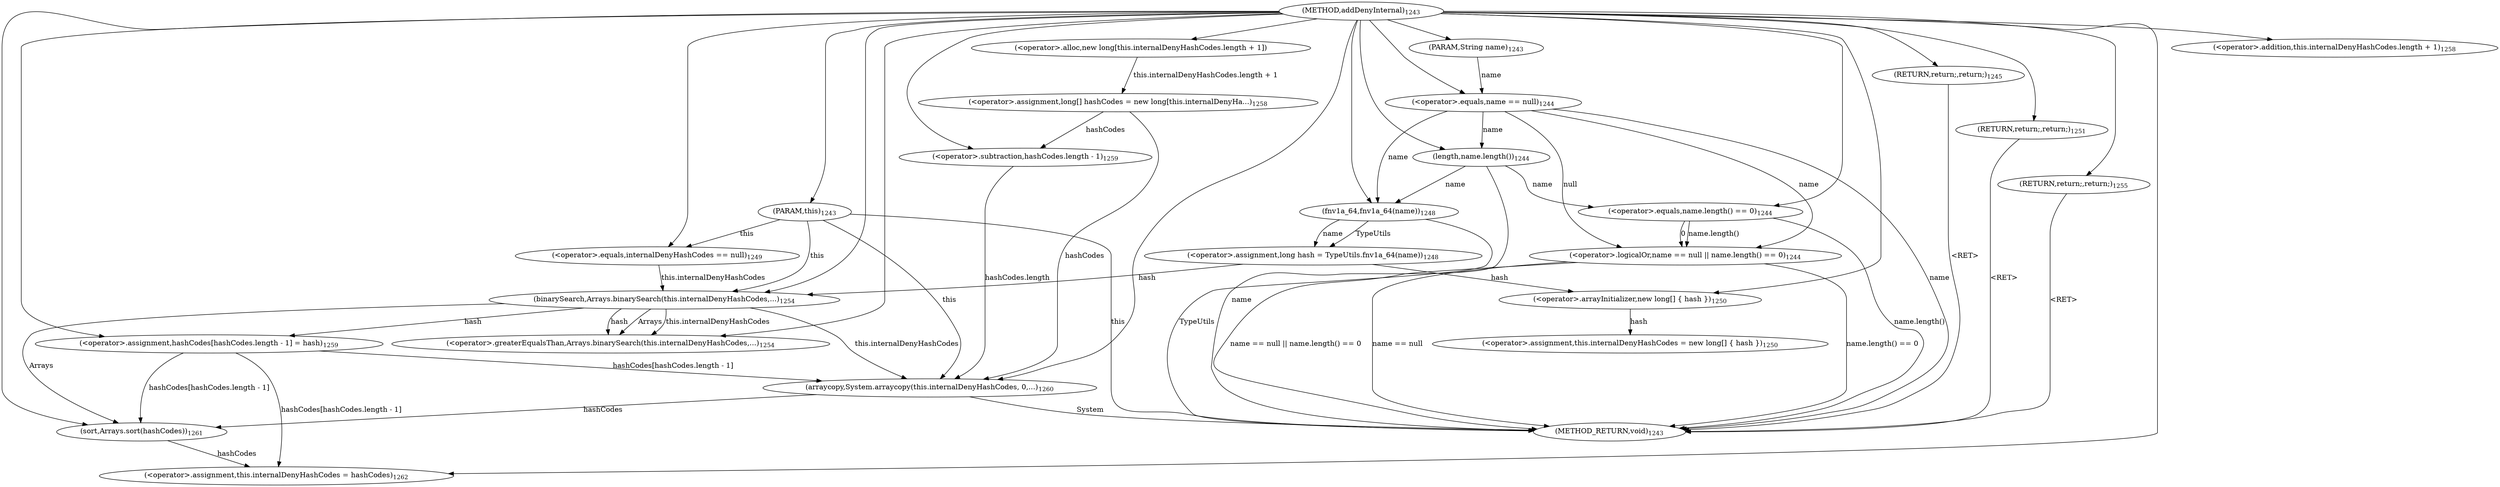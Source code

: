 digraph "addDenyInternal" {  
"3624" [label = <(METHOD,addDenyInternal)<SUB>1243</SUB>> ]
"3706" [label = <(METHOD_RETURN,void)<SUB>1243</SUB>> ]
"76" [label = <(PARAM,this)<SUB>1243</SUB>> ]
"3625" [label = <(PARAM,String name)<SUB>1243</SUB>> ]
"3639" [label = <(&lt;operator&gt;.assignment,long hash = TypeUtils.fnv1a_64(name))<SUB>1248</SUB>> ]
"3668" [label = <(&lt;operator&gt;.assignment,long[] hashCodes = new long[this.internalDenyHa...)<SUB>1258</SUB>> ]
"3677" [label = <(&lt;operator&gt;.assignment,hashCodes[hashCodes.length - 1] = hash)<SUB>1259</SUB>> ]
"3686" [label = <(arraycopy,System.arraycopy(this.internalDenyHashCodes, 0,...)<SUB>1260</SUB>> ]
"3697" [label = <(sort,Arrays.sort(hashCodes))<SUB>1261</SUB>> ]
"3700" [label = <(&lt;operator&gt;.assignment,this.internalDenyHashCodes = hashCodes)<SUB>1262</SUB>> ]
"3628" [label = <(&lt;operator&gt;.logicalOr,name == null || name.length() == 0)<SUB>1244</SUB>> ]
"3639" [label = <(&lt;operator&gt;.assignment,long hash = TypeUtils.fnv1a_64(name))<SUB>1248</SUB>> ]
"3639" [label = <(&lt;operator&gt;.assignment,long hash = TypeUtils.fnv1a_64(name))<SUB>1248</SUB>> ]
"3645" [label = <(&lt;operator&gt;.equals,internalDenyHashCodes == null)<SUB>1249</SUB>> ]
"3658" [label = <(&lt;operator&gt;.greaterEqualsThan,Arrays.binarySearch(this.internalDenyHashCodes,...)<SUB>1254</SUB>> ]
"3668" [label = <(&lt;operator&gt;.assignment,long[] hashCodes = new long[this.internalDenyHa...)<SUB>1258</SUB>> ]
"3668" [label = <(&lt;operator&gt;.assignment,long[] hashCodes = new long[this.internalDenyHa...)<SUB>1258</SUB>> ]
"3677" [label = <(&lt;operator&gt;.assignment,hashCodes[hashCodes.length - 1] = hash)<SUB>1259</SUB>> ]
"3677" [label = <(&lt;operator&gt;.assignment,hashCodes[hashCodes.length - 1] = hash)<SUB>1259</SUB>> ]
"3686" [label = <(arraycopy,System.arraycopy(this.internalDenyHashCodes, 0,...)<SUB>1260</SUB>> ]
"3686" [label = <(arraycopy,System.arraycopy(this.internalDenyHashCodes, 0,...)<SUB>1260</SUB>> ]
"3686" [label = <(arraycopy,System.arraycopy(this.internalDenyHashCodes, 0,...)<SUB>1260</SUB>> ]
"3686" [label = <(arraycopy,System.arraycopy(this.internalDenyHashCodes, 0,...)<SUB>1260</SUB>> ]
"3686" [label = <(arraycopy,System.arraycopy(this.internalDenyHashCodes, 0,...)<SUB>1260</SUB>> ]
"3686" [label = <(arraycopy,System.arraycopy(this.internalDenyHashCodes, 0,...)<SUB>1260</SUB>> ]
"3697" [label = <(sort,Arrays.sort(hashCodes))<SUB>1261</SUB>> ]
"3697" [label = <(sort,Arrays.sort(hashCodes))<SUB>1261</SUB>> ]
"3700" [label = <(&lt;operator&gt;.assignment,this.internalDenyHashCodes = hashCodes)<SUB>1262</SUB>> ]
"3700" [label = <(&lt;operator&gt;.assignment,this.internalDenyHashCodes = hashCodes)<SUB>1262</SUB>> ]
"3628" [label = <(&lt;operator&gt;.logicalOr,name == null || name.length() == 0)<SUB>1244</SUB>> ]
"3628" [label = <(&lt;operator&gt;.logicalOr,name == null || name.length() == 0)<SUB>1244</SUB>> ]
"3637" [label = <(RETURN,return;,return;)<SUB>1245</SUB>> ]
"3641" [label = <(fnv1a_64,fnv1a_64(name))<SUB>1248</SUB>> ]
"3641" [label = <(fnv1a_64,fnv1a_64(name))<SUB>1248</SUB>> ]
"3645" [label = <(&lt;operator&gt;.equals,internalDenyHashCodes == null)<SUB>1249</SUB>> ]
"3645" [label = <(&lt;operator&gt;.equals,internalDenyHashCodes == null)<SUB>1249</SUB>> ]
"3651" [label = <(&lt;operator&gt;.assignment,this.internalDenyHashCodes = new long[] { hash })<SUB>1250</SUB>> ]
"3656" [label = <(RETURN,return;,return;)<SUB>1251</SUB>> ]
"3658" [label = <(&lt;operator&gt;.greaterEqualsThan,Arrays.binarySearch(this.internalDenyHashCodes,...)<SUB>1254</SUB>> ]
"3658" [label = <(&lt;operator&gt;.greaterEqualsThan,Arrays.binarySearch(this.internalDenyHashCodes,...)<SUB>1254</SUB>> ]
"3666" [label = <(RETURN,return;,return;)<SUB>1255</SUB>> ]
"3670" [label = <(&lt;operator&gt;.alloc,new long[this.internalDenyHashCodes.length + 1])> ]
"3629" [label = <(&lt;operator&gt;.equals,name == null)<SUB>1244</SUB>> ]
"3629" [label = <(&lt;operator&gt;.equals,name == null)<SUB>1244</SUB>> ]
"3632" [label = <(&lt;operator&gt;.equals,name.length() == 0)<SUB>1244</SUB>> ]
"3632" [label = <(&lt;operator&gt;.equals,name.length() == 0)<SUB>1244</SUB>> ]
"3651" [label = <(&lt;operator&gt;.assignment,this.internalDenyHashCodes = new long[] { hash })<SUB>1250</SUB>> ]
"3651" [label = <(&lt;operator&gt;.assignment,this.internalDenyHashCodes = new long[] { hash })<SUB>1250</SUB>> ]
"3659" [label = <(binarySearch,Arrays.binarySearch(this.internalDenyHashCodes,...)<SUB>1254</SUB>> ]
"3659" [label = <(binarySearch,Arrays.binarySearch(this.internalDenyHashCodes,...)<SUB>1254</SUB>> ]
"3659" [label = <(binarySearch,Arrays.binarySearch(this.internalDenyHashCodes,...)<SUB>1254</SUB>> ]
"3671" [label = <(&lt;operator&gt;.addition,this.internalDenyHashCodes.length + 1)<SUB>1258</SUB>> ]
"3680" [label = <(&lt;operator&gt;.subtraction,hashCodes.length - 1)<SUB>1259</SUB>> ]
"3680" [label = <(&lt;operator&gt;.subtraction,hashCodes.length - 1)<SUB>1259</SUB>> ]
"3633" [label = <(length,name.length())<SUB>1244</SUB>> ]
"3654" [label = <(&lt;operator&gt;.arrayInitializer,new long[] { hash })<SUB>1250</SUB>> ]
  "3656" -> "3706"  [ label = "&lt;RET&gt;"] 
  "3637" -> "3706"  [ label = "&lt;RET&gt;"] 
  "3666" -> "3706"  [ label = "&lt;RET&gt;"] 
  "76" -> "3706"  [ label = "this"] 
  "3629" -> "3706"  [ label = "name"] 
  "3628" -> "3706"  [ label = "name == null"] 
  "3633" -> "3706"  [ label = "name"] 
  "3632" -> "3706"  [ label = "name.length()"] 
  "3628" -> "3706"  [ label = "name.length() == 0"] 
  "3628" -> "3706"  [ label = "name == null || name.length() == 0"] 
  "3641" -> "3706"  [ label = "TypeUtils"] 
  "3686" -> "3706"  [ label = "System"] 
  "3624" -> "76" 
  "3624" -> "3625" 
  "3641" -> "3639"  [ label = "TypeUtils"] 
  "3641" -> "3639"  [ label = "name"] 
  "3670" -> "3668"  [ label = "this.internalDenyHashCodes.length + 1"] 
  "3659" -> "3677"  [ label = "hash"] 
  "3624" -> "3677" 
  "3677" -> "3700"  [ label = "hashCodes[hashCodes.length - 1]"] 
  "3697" -> "3700"  [ label = "hashCodes"] 
  "3624" -> "3700" 
  "3624" -> "3686" 
  "76" -> "3686"  [ label = "this"] 
  "3659" -> "3686"  [ label = "this.internalDenyHashCodes"] 
  "3668" -> "3686"  [ label = "hashCodes"] 
  "3680" -> "3686"  [ label = "hashCodes.length"] 
  "3677" -> "3686"  [ label = "hashCodes[hashCodes.length - 1]"] 
  "3659" -> "3697"  [ label = "Arrays"] 
  "3624" -> "3697" 
  "3677" -> "3697"  [ label = "hashCodes[hashCodes.length - 1]"] 
  "3686" -> "3697"  [ label = "hashCodes"] 
  "3629" -> "3628"  [ label = "name"] 
  "3629" -> "3628"  [ label = "null"] 
  "3632" -> "3628"  [ label = "name.length()"] 
  "3632" -> "3628"  [ label = "0"] 
  "3624" -> "3637" 
  "3624" -> "3641" 
  "3629" -> "3641"  [ label = "name"] 
  "3633" -> "3641"  [ label = "name"] 
  "76" -> "3645"  [ label = "this"] 
  "3624" -> "3645" 
  "3654" -> "3651"  [ label = "hash"] 
  "3624" -> "3656" 
  "3659" -> "3658"  [ label = "Arrays"] 
  "3659" -> "3658"  [ label = "this.internalDenyHashCodes"] 
  "3659" -> "3658"  [ label = "hash"] 
  "3624" -> "3658" 
  "3624" -> "3666" 
  "3624" -> "3670" 
  "3625" -> "3629"  [ label = "name"] 
  "3624" -> "3629" 
  "3633" -> "3632"  [ label = "name"] 
  "3624" -> "3632" 
  "3624" -> "3659" 
  "76" -> "3659"  [ label = "this"] 
  "3645" -> "3659"  [ label = "this.internalDenyHashCodes"] 
  "3639" -> "3659"  [ label = "hash"] 
  "3624" -> "3671" 
  "3668" -> "3680"  [ label = "hashCodes"] 
  "3624" -> "3680" 
  "3629" -> "3633"  [ label = "name"] 
  "3624" -> "3633" 
  "3639" -> "3654"  [ label = "hash"] 
  "3624" -> "3654" 
}

